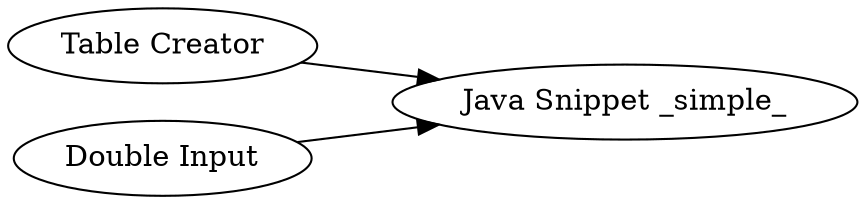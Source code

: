 digraph {
	1 -> 12
	3 -> 12
	1 [label="Table Creator"]
	3 [label="Double Input"]
	12 [label="Java Snippet _simple_"]
	rankdir=LR
}
